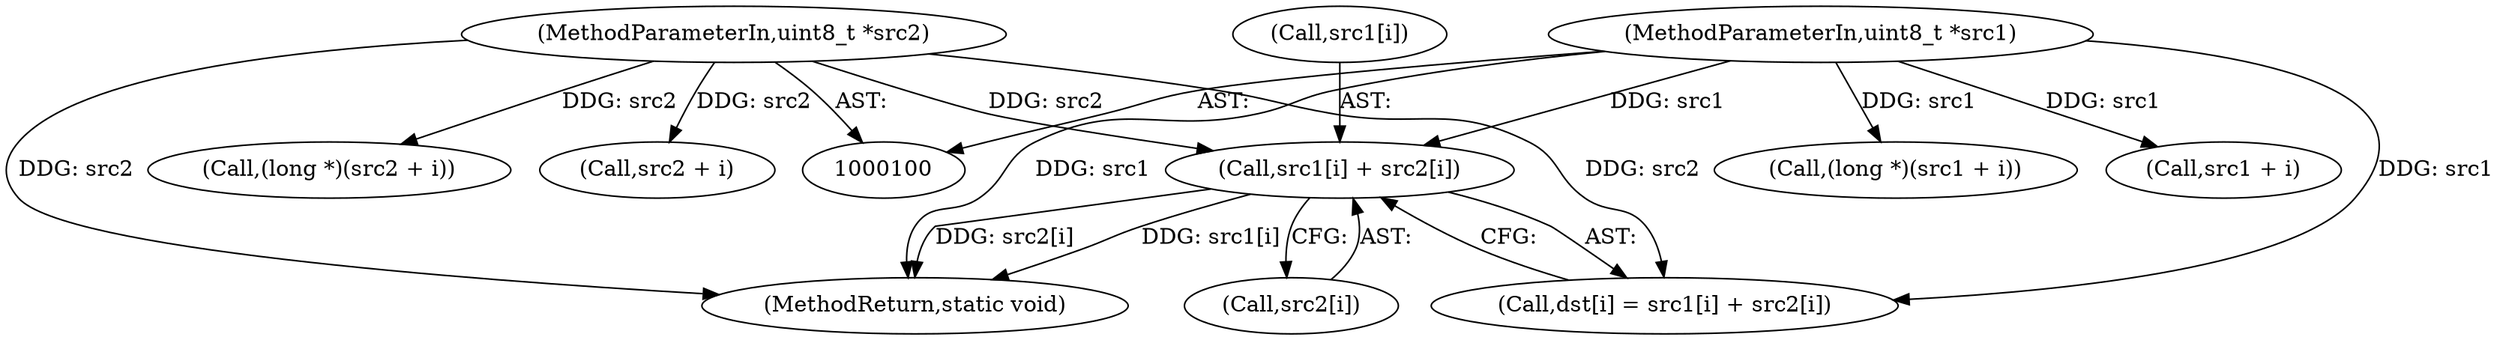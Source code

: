 digraph "0_FFmpeg_86736f59d6a527d8bc807d09b93f971c0fe0bb07@array" {
"1000170" [label="(Call,src1[i] + src2[i])"];
"1000102" [label="(MethodParameterIn,uint8_t *src1)"];
"1000103" [label="(MethodParameterIn,uint8_t *src2)"];
"1000166" [label="(Call,dst[i] = src1[i] + src2[i])"];
"1000174" [label="(Call,src2[i])"];
"1000102" [label="(MethodParameterIn,uint8_t *src1)"];
"1000135" [label="(Call,(long *)(src2 + i))"];
"1000137" [label="(Call,src2 + i)"];
"1000177" [label="(MethodReturn,static void)"];
"1000126" [label="(Call,(long *)(src1 + i))"];
"1000128" [label="(Call,src1 + i)"];
"1000171" [label="(Call,src1[i])"];
"1000103" [label="(MethodParameterIn,uint8_t *src2)"];
"1000170" [label="(Call,src1[i] + src2[i])"];
"1000170" -> "1000166"  [label="AST: "];
"1000170" -> "1000174"  [label="CFG: "];
"1000171" -> "1000170"  [label="AST: "];
"1000174" -> "1000170"  [label="AST: "];
"1000166" -> "1000170"  [label="CFG: "];
"1000170" -> "1000177"  [label="DDG: src1[i]"];
"1000170" -> "1000177"  [label="DDG: src2[i]"];
"1000102" -> "1000170"  [label="DDG: src1"];
"1000103" -> "1000170"  [label="DDG: src2"];
"1000102" -> "1000100"  [label="AST: "];
"1000102" -> "1000177"  [label="DDG: src1"];
"1000102" -> "1000126"  [label="DDG: src1"];
"1000102" -> "1000128"  [label="DDG: src1"];
"1000102" -> "1000166"  [label="DDG: src1"];
"1000103" -> "1000100"  [label="AST: "];
"1000103" -> "1000177"  [label="DDG: src2"];
"1000103" -> "1000135"  [label="DDG: src2"];
"1000103" -> "1000137"  [label="DDG: src2"];
"1000103" -> "1000166"  [label="DDG: src2"];
}
